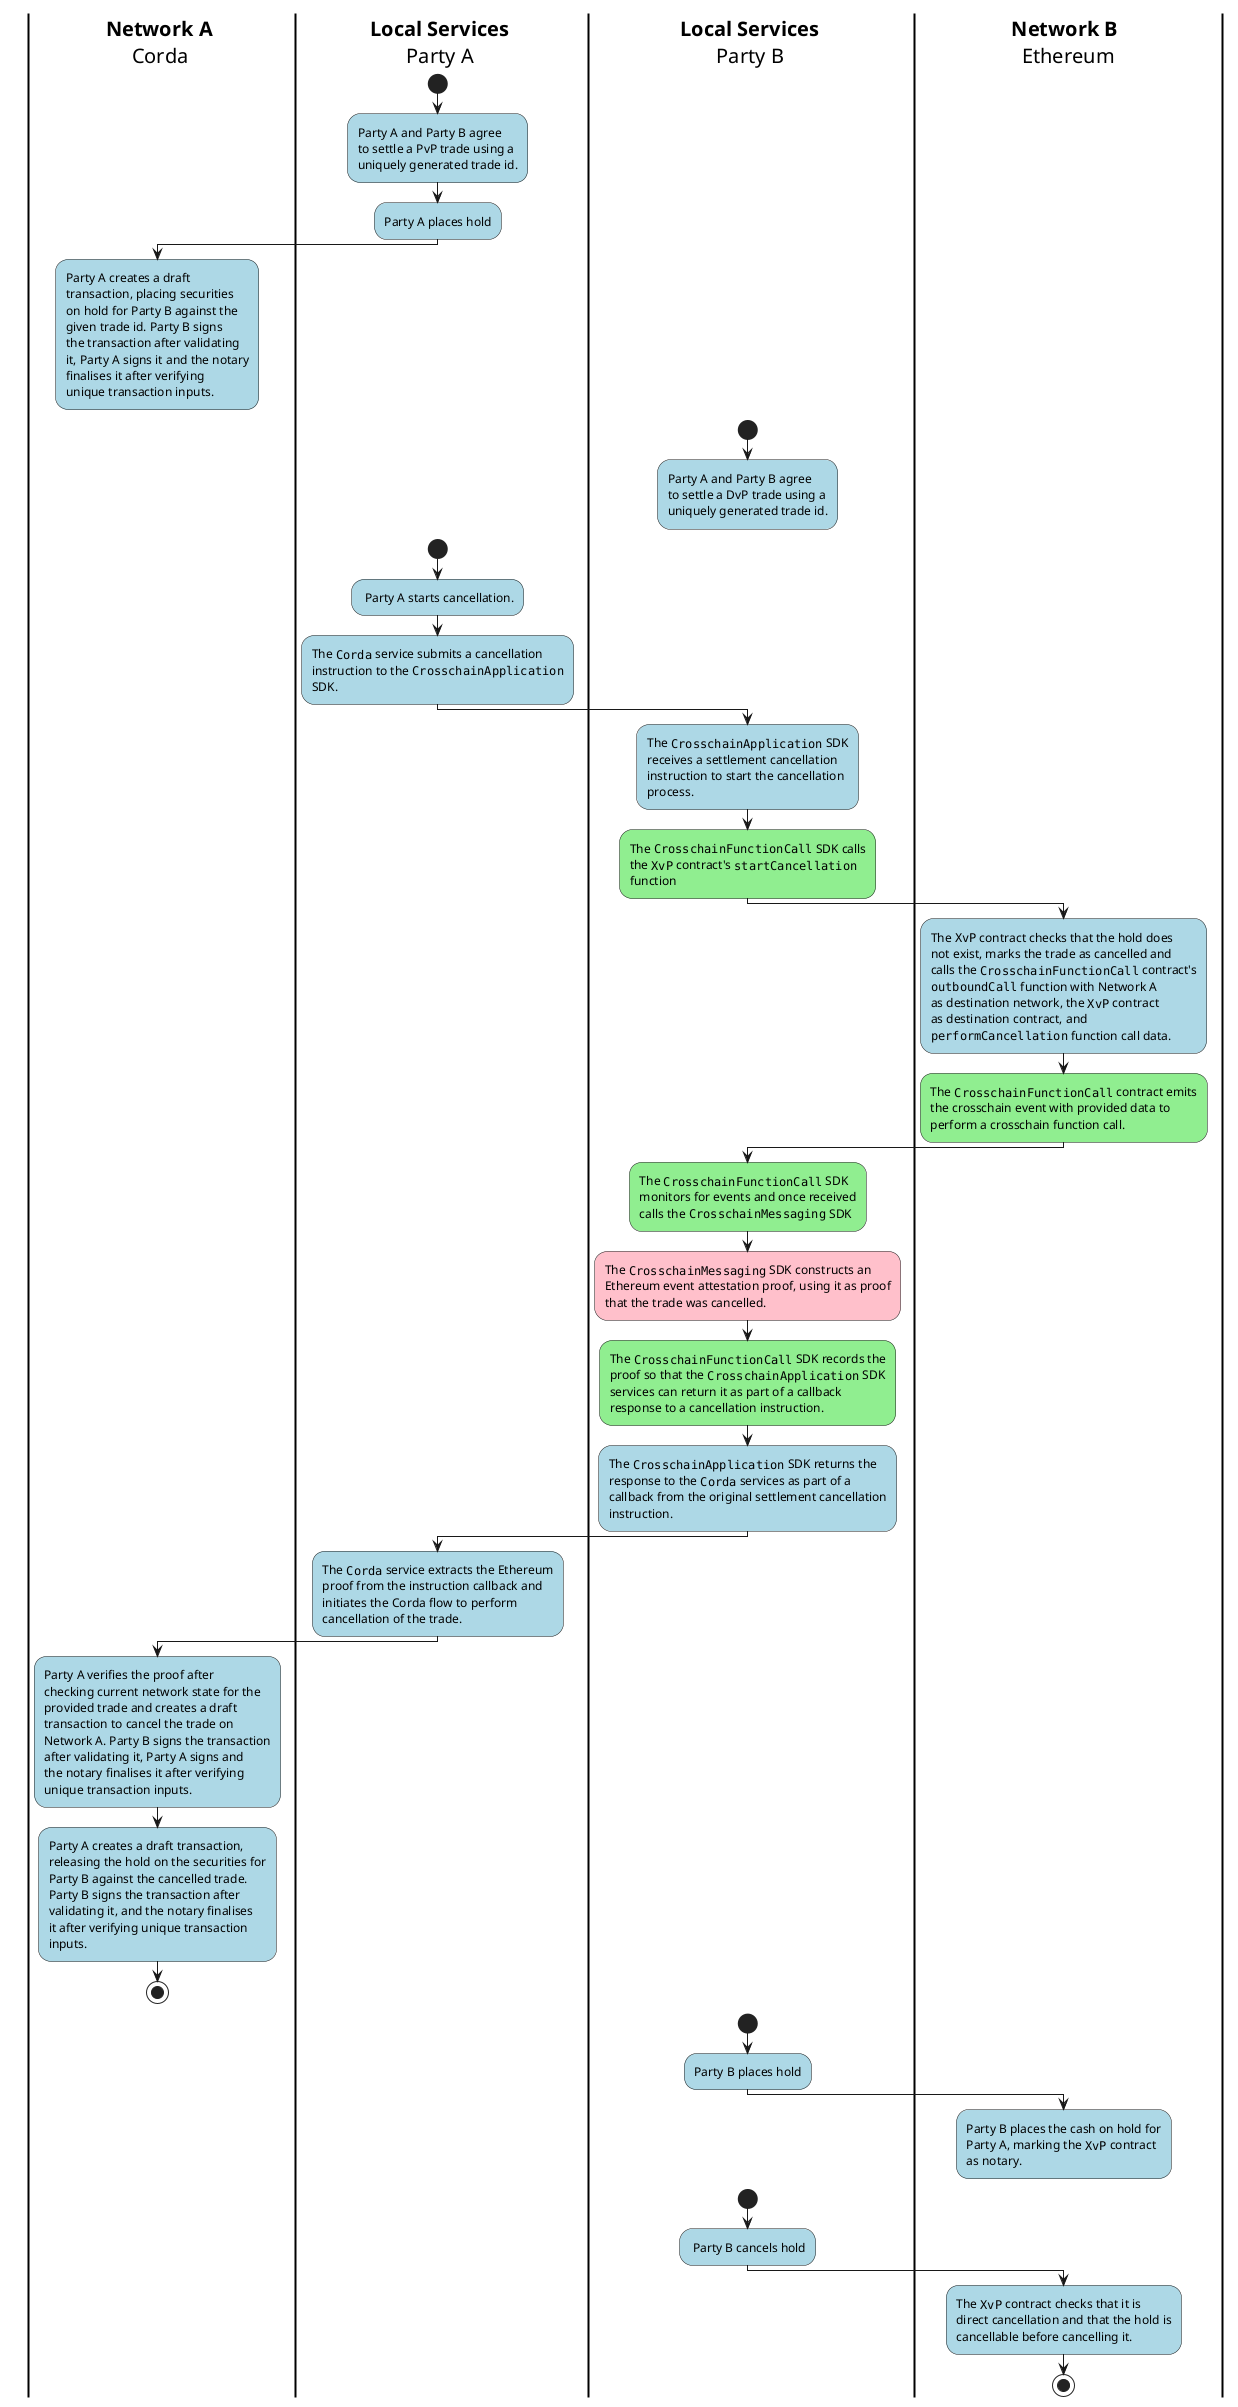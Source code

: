 @startuml 2_3_1_dvp_cancellation_on_follow_ledger_activity_diagram
skinparam ActivityBackgroundColor LightBlue
skinparam activityDiamondBackgroundColor transparent
skinparam defaultTextAlignment left
skinparam shadowing false
skinparam Swimlane {
  TitleFontColor black
  TitleFontSize 20
  BorderColor black
  BorderThickness 2
  width same
}

| **Network A**\n      Corda |
| **Local Services**\n        Party A |
| **Local Services**\n        Party B |
| **Local Services**\n        Party A |

  start
  :Party A and Party B agree
  to settle a PvP trade using a
  uniquely generated trade id.;
  :Party A places hold;

| **Network A**\n      Corda |

  :Party A creates a draft
  transaction, placing securities
  on hold for Party B against the
  given trade id. Party B signs
  the transaction after validating
  it, Party A signs it and the notary
  finalises it after verifying
  unique transaction inputs.;
  detach

| **Local Services**\n        Party B |

  start
  :Party A and Party B agree
  to settle a DvP trade using a
  uniquely generated trade id.;
  detach

| **Local Services**\n        Party A |

  start
  : Party A starts cancellation.;
  :The ""Corda"" service submits a cancellation
  instruction to the ""CrosschainApplication""
  SDK.;

| **Local Services**\n        Party B |

  :The ""CrosschainApplication"" SDK
  receives a settlement cancellation
  instruction to start the cancellation
  process.;
  #lightGreen:The ""CrosschainFunctionCall"" SDK calls
  the ""XvP"" contract's ""startCancellation""
  function;

| **Network B**\n   Ethereum |

  :The ""XvP"" contract checks that the hold does
  not exist, marks the trade as cancelled and
  calls the ""CrosschainFunctionCall"" contract's
  ""outboundCall"" function with Network A
  as destination network, the ""XvP"" contract
  as destination contract, and
  ""performCancellation"" function call data.;
  #lightGreen:The ""CrosschainFunctionCall"" contract emits
  the crosschain event with provided data to
  perform a crosschain function call.;

| **Local Services**\n        Party B |

  #lightGreen:The ""CrosschainFunctionCall"" SDK
  monitors for events and once received
  calls the ""CrosschainMessaging"" SDK;
  #Pink:The ""CrosschainMessaging"" SDK constructs an
  Ethereum event attestation proof, using it as proof
  that the trade was cancelled.;
  #lightGreen:The ""CrosschainFunctionCall"" SDK records the
  proof so that the ""CrosschainApplication"" SDK
  services can return it as part of a callback
  response to a cancellation instruction.;
  :The ""CrosschainApplication"" SDK returns the
  response to the ""Corda"" services as part of a
  callback from the original settlement cancellation
  instruction.;

| **Local Services**\n        Party A |

  :The ""Corda"" service extracts the Ethereum
  proof from the instruction callback and
  initiates the Corda flow to perform
  cancellation of the trade.;

| **Network A**\n      Corda |

  :Party A verifies the proof after
  checking current network state for the
  provided trade and creates a draft
  transaction to cancel the trade on
  Network A. Party B signs the transaction
  after validating it, Party A signs and
  the notary finalises it after verifying
  unique transaction inputs.;

  :Party A creates a draft transaction,
  releasing the hold on the securities for
  Party B against the cancelled trade.
  Party B signs the transaction after
  validating it, and the notary finalises
  it after verifying unique transaction
  inputs.;
  stop

| **Local Services**\n        Party B |

  start
  :Party B places hold;

| **Network B**\n   Ethereum |

  :Party B places the cash on hold for
  Party A, marking the ""XvP"" contract
  as notary.;
  detach

| **Local Services**\n        Party B |

  start
  : Party B cancels hold;
| **Network B**\n   Ethereum |

  :The ""XvP"" contract checks that it is
  direct cancellation and that the hold is
  cancellable before cancelling it.;
  stop

@enduml


